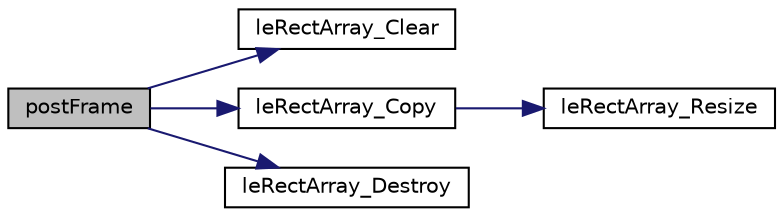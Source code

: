 digraph "postFrame"
{
 // LATEX_PDF_SIZE
  edge [fontname="Helvetica",fontsize="10",labelfontname="Helvetica",labelfontsize="10"];
  node [fontname="Helvetica",fontsize="10",shape=record];
  rankdir="LR";
  Node1 [label="postFrame",height=0.2,width=0.4,color="black", fillcolor="grey75", style="filled", fontcolor="black",tooltip=" "];
  Node1 -> Node2 [color="midnightblue",fontsize="10",style="solid",fontname="Helvetica"];
  Node2 [label="leRectArray_Clear",height=0.2,width=0.4,color="black", fillcolor="white", style="filled",URL="$legato__rectarray_8c.html#aefb5760879c2dc7ed659b1ed78e0138f",tooltip=" "];
  Node1 -> Node3 [color="midnightblue",fontsize="10",style="solid",fontname="Helvetica"];
  Node3 [label="leRectArray_Copy",height=0.2,width=0.4,color="black", fillcolor="white", style="filled",URL="$legato__rectarray_8c.html#a9259b7d91575f4f34d7ecd4b705c56e2",tooltip=" "];
  Node3 -> Node4 [color="midnightblue",fontsize="10",style="solid",fontname="Helvetica"];
  Node4 [label="leRectArray_Resize",height=0.2,width=0.4,color="black", fillcolor="white", style="filled",URL="$legato__rectarray_8c.html#a6123326d02489c988cf6eabc17c04d71",tooltip=" "];
  Node1 -> Node5 [color="midnightblue",fontsize="10",style="solid",fontname="Helvetica"];
  Node5 [label="leRectArray_Destroy",height=0.2,width=0.4,color="black", fillcolor="white", style="filled",URL="$legato__rectarray_8c.html#afff4182184d6e88dd382771348958cc3",tooltip=" "];
}

